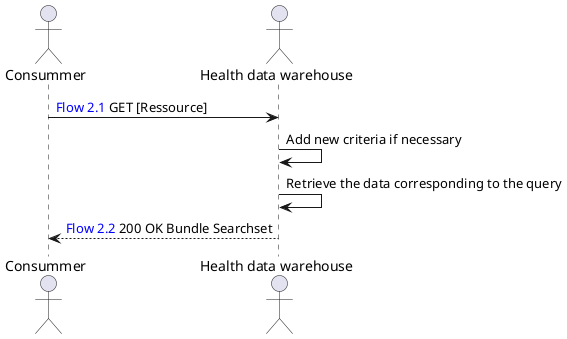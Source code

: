 @startuml
actor "Consummer" as C
actor "Health data warehouse" as EDS

C -> EDS: <color:blue>Flow 2.1</color> GET [Ressource]
EDS -> EDS: Add new criteria if necessary
EDS -> EDS: Retrieve the data corresponding to the query
EDS --> C: <color:blue>Flow 2.2</color> 200 OK Bundle Searchset
@enduml
